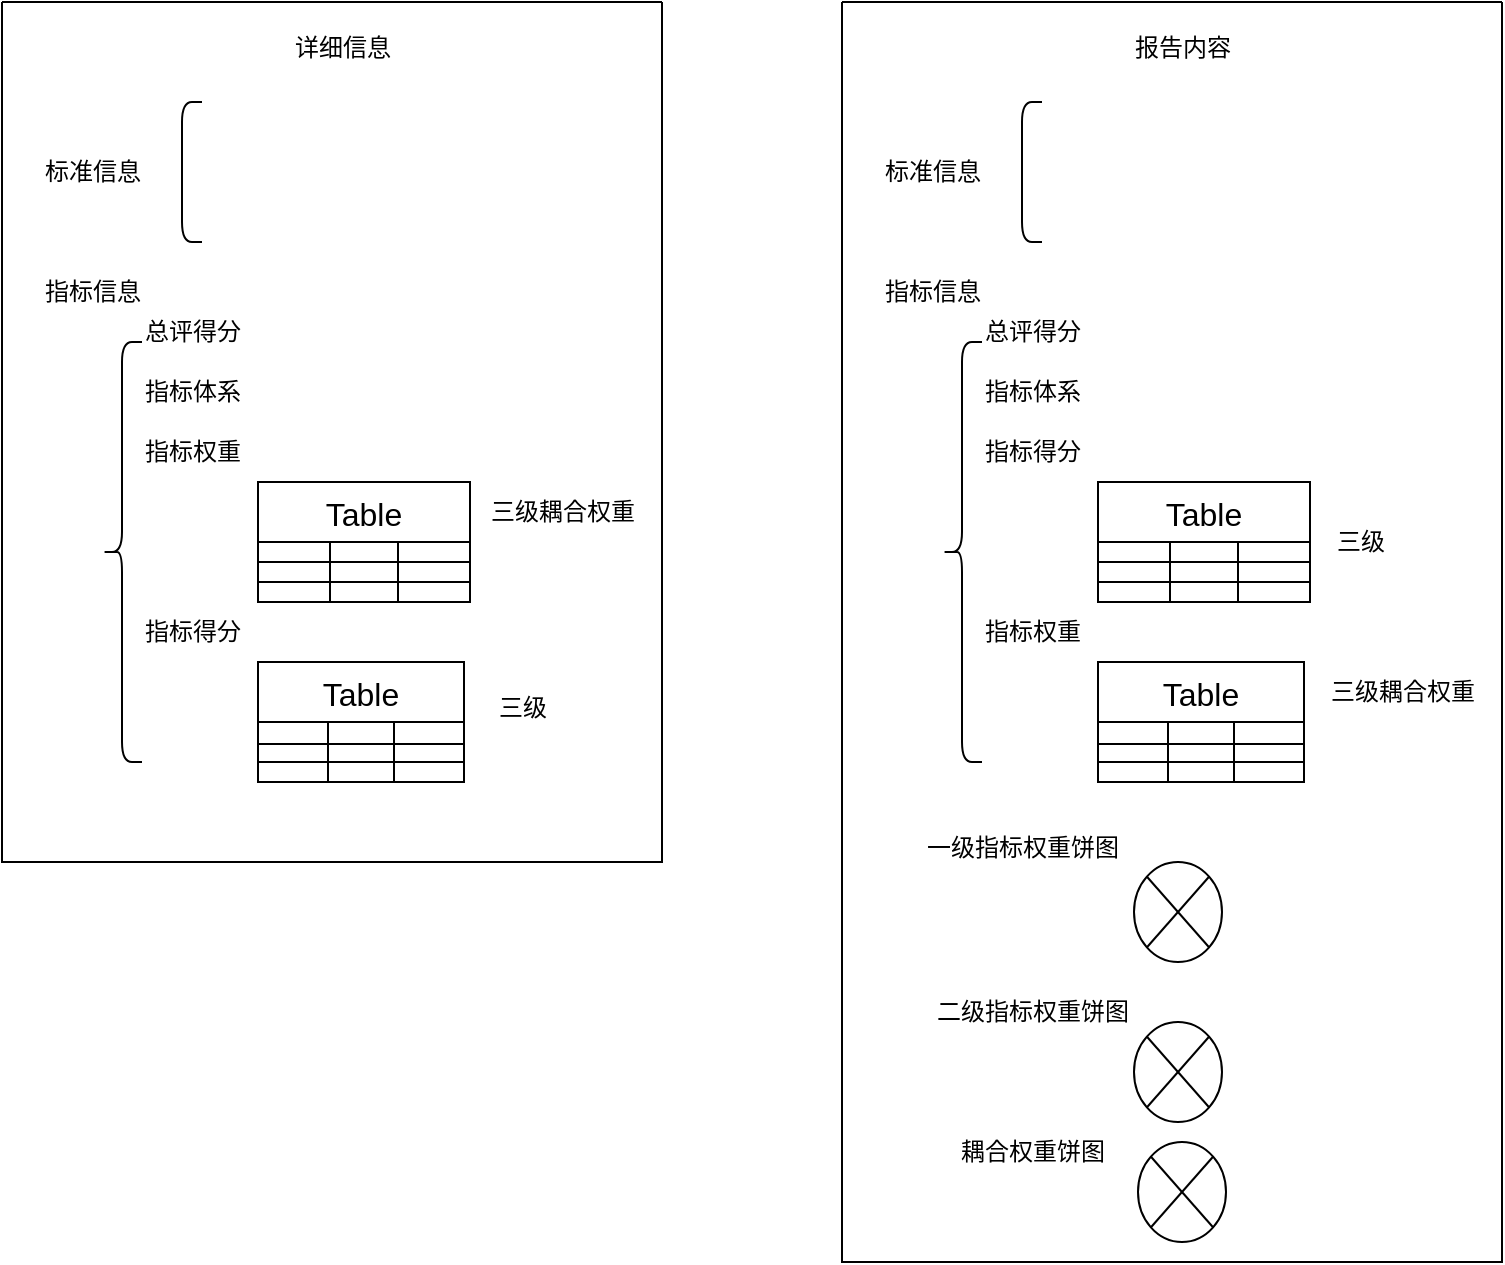 <mxfile version="24.7.1" type="github">
  <diagram name="第 1 页" id="54DMhBAdJsvp6dHajpUP">
    <mxGraphModel dx="1290" dy="541" grid="1" gridSize="10" guides="1" tooltips="1" connect="1" arrows="1" fold="1" page="1" pageScale="1" pageWidth="827" pageHeight="1169" math="0" shadow="0">
      <root>
        <mxCell id="0" />
        <mxCell id="1" parent="0" />
        <mxCell id="b9Zt9LoIyYziU5IH4zG4-35" value="" style="swimlane;startSize=0;" vertex="1" parent="1">
          <mxGeometry x="110" y="270" width="330" height="430" as="geometry" />
        </mxCell>
        <mxCell id="b9Zt9LoIyYziU5IH4zG4-36" value="指标权重" style="text;html=1;align=center;verticalAlign=middle;resizable=0;points=[];autosize=1;strokeColor=none;fillColor=none;" vertex="1" parent="b9Zt9LoIyYziU5IH4zG4-35">
          <mxGeometry x="60" y="210" width="70" height="30" as="geometry" />
        </mxCell>
        <mxCell id="b9Zt9LoIyYziU5IH4zG4-37" value="指标得分" style="text;html=1;align=center;verticalAlign=middle;resizable=0;points=[];autosize=1;strokeColor=none;fillColor=none;" vertex="1" parent="b9Zt9LoIyYziU5IH4zG4-35">
          <mxGeometry x="60" y="300" width="70" height="30" as="geometry" />
        </mxCell>
        <mxCell id="b9Zt9LoIyYziU5IH4zG4-38" value="指标体系" style="text;html=1;align=center;verticalAlign=middle;resizable=0;points=[];autosize=1;strokeColor=none;fillColor=none;" vertex="1" parent="b9Zt9LoIyYziU5IH4zG4-35">
          <mxGeometry x="60" y="180" width="70" height="30" as="geometry" />
        </mxCell>
        <mxCell id="b9Zt9LoIyYziU5IH4zG4-39" value="标准信息" style="text;html=1;align=center;verticalAlign=middle;resizable=0;points=[];autosize=1;strokeColor=none;fillColor=none;" vertex="1" parent="b9Zt9LoIyYziU5IH4zG4-35">
          <mxGeometry x="10" y="70" width="70" height="30" as="geometry" />
        </mxCell>
        <mxCell id="b9Zt9LoIyYziU5IH4zG4-40" value="详细信息" style="text;html=1;align=center;verticalAlign=middle;resizable=0;points=[];autosize=1;strokeColor=none;fillColor=none;" vertex="1" parent="b9Zt9LoIyYziU5IH4zG4-35">
          <mxGeometry x="135" y="8" width="70" height="30" as="geometry" />
        </mxCell>
        <mxCell id="b9Zt9LoIyYziU5IH4zG4-41" value="指标信息" style="text;html=1;align=center;verticalAlign=middle;resizable=0;points=[];autosize=1;strokeColor=none;fillColor=none;" vertex="1" parent="b9Zt9LoIyYziU5IH4zG4-35">
          <mxGeometry x="10" y="130" width="70" height="30" as="geometry" />
        </mxCell>
        <mxCell id="b9Zt9LoIyYziU5IH4zG4-42" value="Table" style="shape=table;startSize=30;container=1;collapsible=0;childLayout=tableLayout;strokeColor=default;fontSize=16;" vertex="1" parent="b9Zt9LoIyYziU5IH4zG4-35">
          <mxGeometry x="128" y="330" width="103" height="60" as="geometry" />
        </mxCell>
        <mxCell id="b9Zt9LoIyYziU5IH4zG4-43" value="" style="shape=tableRow;horizontal=0;startSize=0;swimlaneHead=0;swimlaneBody=0;strokeColor=inherit;top=0;left=0;bottom=0;right=0;collapsible=0;dropTarget=0;fillColor=none;points=[[0,0.5],[1,0.5]];portConstraint=eastwest;fontSize=16;" vertex="1" parent="b9Zt9LoIyYziU5IH4zG4-42">
          <mxGeometry y="30" width="103" height="11" as="geometry" />
        </mxCell>
        <mxCell id="b9Zt9LoIyYziU5IH4zG4-44" value="" style="shape=partialRectangle;html=1;whiteSpace=wrap;connectable=0;strokeColor=inherit;overflow=hidden;fillColor=none;top=0;left=0;bottom=0;right=0;pointerEvents=1;fontSize=16;" vertex="1" parent="b9Zt9LoIyYziU5IH4zG4-43">
          <mxGeometry width="35" height="11" as="geometry">
            <mxRectangle width="35" height="11" as="alternateBounds" />
          </mxGeometry>
        </mxCell>
        <mxCell id="b9Zt9LoIyYziU5IH4zG4-45" value="" style="shape=partialRectangle;html=1;whiteSpace=wrap;connectable=0;strokeColor=inherit;overflow=hidden;fillColor=none;top=0;left=0;bottom=0;right=0;pointerEvents=1;fontSize=16;" vertex="1" parent="b9Zt9LoIyYziU5IH4zG4-43">
          <mxGeometry x="35" width="33" height="11" as="geometry">
            <mxRectangle width="33" height="11" as="alternateBounds" />
          </mxGeometry>
        </mxCell>
        <mxCell id="b9Zt9LoIyYziU5IH4zG4-46" value="" style="shape=partialRectangle;html=1;whiteSpace=wrap;connectable=0;strokeColor=inherit;overflow=hidden;fillColor=none;top=0;left=0;bottom=0;right=0;pointerEvents=1;fontSize=16;" vertex="1" parent="b9Zt9LoIyYziU5IH4zG4-43">
          <mxGeometry x="68" width="35" height="11" as="geometry">
            <mxRectangle width="35" height="11" as="alternateBounds" />
          </mxGeometry>
        </mxCell>
        <mxCell id="b9Zt9LoIyYziU5IH4zG4-47" value="" style="shape=tableRow;horizontal=0;startSize=0;swimlaneHead=0;swimlaneBody=0;strokeColor=inherit;top=0;left=0;bottom=0;right=0;collapsible=0;dropTarget=0;fillColor=none;points=[[0,0.5],[1,0.5]];portConstraint=eastwest;fontSize=16;" vertex="1" parent="b9Zt9LoIyYziU5IH4zG4-42">
          <mxGeometry y="41" width="103" height="9" as="geometry" />
        </mxCell>
        <mxCell id="b9Zt9LoIyYziU5IH4zG4-48" value="" style="shape=partialRectangle;html=1;whiteSpace=wrap;connectable=0;strokeColor=inherit;overflow=hidden;fillColor=none;top=0;left=0;bottom=0;right=0;pointerEvents=1;fontSize=16;" vertex="1" parent="b9Zt9LoIyYziU5IH4zG4-47">
          <mxGeometry width="35" height="9" as="geometry">
            <mxRectangle width="35" height="9" as="alternateBounds" />
          </mxGeometry>
        </mxCell>
        <mxCell id="b9Zt9LoIyYziU5IH4zG4-49" value="" style="shape=partialRectangle;html=1;whiteSpace=wrap;connectable=0;strokeColor=inherit;overflow=hidden;fillColor=none;top=0;left=0;bottom=0;right=0;pointerEvents=1;fontSize=16;" vertex="1" parent="b9Zt9LoIyYziU5IH4zG4-47">
          <mxGeometry x="35" width="33" height="9" as="geometry">
            <mxRectangle width="33" height="9" as="alternateBounds" />
          </mxGeometry>
        </mxCell>
        <mxCell id="b9Zt9LoIyYziU5IH4zG4-50" value="" style="shape=partialRectangle;html=1;whiteSpace=wrap;connectable=0;strokeColor=inherit;overflow=hidden;fillColor=none;top=0;left=0;bottom=0;right=0;pointerEvents=1;fontSize=16;" vertex="1" parent="b9Zt9LoIyYziU5IH4zG4-47">
          <mxGeometry x="68" width="35" height="9" as="geometry">
            <mxRectangle width="35" height="9" as="alternateBounds" />
          </mxGeometry>
        </mxCell>
        <mxCell id="b9Zt9LoIyYziU5IH4zG4-51" value="" style="shape=tableRow;horizontal=0;startSize=0;swimlaneHead=0;swimlaneBody=0;strokeColor=inherit;top=0;left=0;bottom=0;right=0;collapsible=0;dropTarget=0;fillColor=none;points=[[0,0.5],[1,0.5]];portConstraint=eastwest;fontSize=16;" vertex="1" parent="b9Zt9LoIyYziU5IH4zG4-42">
          <mxGeometry y="50" width="103" height="10" as="geometry" />
        </mxCell>
        <mxCell id="b9Zt9LoIyYziU5IH4zG4-52" value="" style="shape=partialRectangle;html=1;whiteSpace=wrap;connectable=0;strokeColor=inherit;overflow=hidden;fillColor=none;top=0;left=0;bottom=0;right=0;pointerEvents=1;fontSize=16;" vertex="1" parent="b9Zt9LoIyYziU5IH4zG4-51">
          <mxGeometry width="35" height="10" as="geometry">
            <mxRectangle width="35" height="10" as="alternateBounds" />
          </mxGeometry>
        </mxCell>
        <mxCell id="b9Zt9LoIyYziU5IH4zG4-53" value="" style="shape=partialRectangle;html=1;whiteSpace=wrap;connectable=0;strokeColor=inherit;overflow=hidden;fillColor=none;top=0;left=0;bottom=0;right=0;pointerEvents=1;fontSize=16;" vertex="1" parent="b9Zt9LoIyYziU5IH4zG4-51">
          <mxGeometry x="35" width="33" height="10" as="geometry">
            <mxRectangle width="33" height="10" as="alternateBounds" />
          </mxGeometry>
        </mxCell>
        <mxCell id="b9Zt9LoIyYziU5IH4zG4-54" value="" style="shape=partialRectangle;html=1;whiteSpace=wrap;connectable=0;strokeColor=inherit;overflow=hidden;fillColor=none;top=0;left=0;bottom=0;right=0;pointerEvents=1;fontSize=16;" vertex="1" parent="b9Zt9LoIyYziU5IH4zG4-51">
          <mxGeometry x="68" width="35" height="10" as="geometry">
            <mxRectangle width="35" height="10" as="alternateBounds" />
          </mxGeometry>
        </mxCell>
        <mxCell id="b9Zt9LoIyYziU5IH4zG4-55" value="Table" style="shape=table;startSize=30;container=1;collapsible=0;childLayout=tableLayout;strokeColor=default;fontSize=16;" vertex="1" parent="b9Zt9LoIyYziU5IH4zG4-35">
          <mxGeometry x="128" y="240" width="106" height="60" as="geometry" />
        </mxCell>
        <mxCell id="b9Zt9LoIyYziU5IH4zG4-56" value="" style="shape=tableRow;horizontal=0;startSize=0;swimlaneHead=0;swimlaneBody=0;strokeColor=inherit;top=0;left=0;bottom=0;right=0;collapsible=0;dropTarget=0;fillColor=none;points=[[0,0.5],[1,0.5]];portConstraint=eastwest;fontSize=16;" vertex="1" parent="b9Zt9LoIyYziU5IH4zG4-55">
          <mxGeometry y="30" width="106" height="10" as="geometry" />
        </mxCell>
        <mxCell id="b9Zt9LoIyYziU5IH4zG4-57" value="" style="shape=partialRectangle;html=1;whiteSpace=wrap;connectable=0;strokeColor=inherit;overflow=hidden;fillColor=none;top=0;left=0;bottom=0;right=0;pointerEvents=1;fontSize=16;" vertex="1" parent="b9Zt9LoIyYziU5IH4zG4-56">
          <mxGeometry width="36" height="10" as="geometry">
            <mxRectangle width="36" height="10" as="alternateBounds" />
          </mxGeometry>
        </mxCell>
        <mxCell id="b9Zt9LoIyYziU5IH4zG4-58" value="" style="shape=partialRectangle;html=1;whiteSpace=wrap;connectable=0;strokeColor=inherit;overflow=hidden;fillColor=none;top=0;left=0;bottom=0;right=0;pointerEvents=1;fontSize=16;" vertex="1" parent="b9Zt9LoIyYziU5IH4zG4-56">
          <mxGeometry x="36" width="34" height="10" as="geometry">
            <mxRectangle width="34" height="10" as="alternateBounds" />
          </mxGeometry>
        </mxCell>
        <mxCell id="b9Zt9LoIyYziU5IH4zG4-59" value="" style="shape=partialRectangle;html=1;whiteSpace=wrap;connectable=0;strokeColor=inherit;overflow=hidden;fillColor=none;top=0;left=0;bottom=0;right=0;pointerEvents=1;fontSize=16;" vertex="1" parent="b9Zt9LoIyYziU5IH4zG4-56">
          <mxGeometry x="70" width="36" height="10" as="geometry">
            <mxRectangle width="36" height="10" as="alternateBounds" />
          </mxGeometry>
        </mxCell>
        <mxCell id="b9Zt9LoIyYziU5IH4zG4-60" value="" style="shape=tableRow;horizontal=0;startSize=0;swimlaneHead=0;swimlaneBody=0;strokeColor=inherit;top=0;left=0;bottom=0;right=0;collapsible=0;dropTarget=0;fillColor=none;points=[[0,0.5],[1,0.5]];portConstraint=eastwest;fontSize=16;" vertex="1" parent="b9Zt9LoIyYziU5IH4zG4-55">
          <mxGeometry y="40" width="106" height="10" as="geometry" />
        </mxCell>
        <mxCell id="b9Zt9LoIyYziU5IH4zG4-61" value="" style="shape=partialRectangle;html=1;whiteSpace=wrap;connectable=0;strokeColor=inherit;overflow=hidden;fillColor=none;top=0;left=0;bottom=0;right=0;pointerEvents=1;fontSize=16;" vertex="1" parent="b9Zt9LoIyYziU5IH4zG4-60">
          <mxGeometry width="36" height="10" as="geometry">
            <mxRectangle width="36" height="10" as="alternateBounds" />
          </mxGeometry>
        </mxCell>
        <mxCell id="b9Zt9LoIyYziU5IH4zG4-62" value="" style="shape=partialRectangle;html=1;whiteSpace=wrap;connectable=0;strokeColor=inherit;overflow=hidden;fillColor=none;top=0;left=0;bottom=0;right=0;pointerEvents=1;fontSize=16;" vertex="1" parent="b9Zt9LoIyYziU5IH4zG4-60">
          <mxGeometry x="36" width="34" height="10" as="geometry">
            <mxRectangle width="34" height="10" as="alternateBounds" />
          </mxGeometry>
        </mxCell>
        <mxCell id="b9Zt9LoIyYziU5IH4zG4-63" value="" style="shape=partialRectangle;html=1;whiteSpace=wrap;connectable=0;strokeColor=inherit;overflow=hidden;fillColor=none;top=0;left=0;bottom=0;right=0;pointerEvents=1;fontSize=16;" vertex="1" parent="b9Zt9LoIyYziU5IH4zG4-60">
          <mxGeometry x="70" width="36" height="10" as="geometry">
            <mxRectangle width="36" height="10" as="alternateBounds" />
          </mxGeometry>
        </mxCell>
        <mxCell id="b9Zt9LoIyYziU5IH4zG4-64" value="" style="shape=tableRow;horizontal=0;startSize=0;swimlaneHead=0;swimlaneBody=0;strokeColor=inherit;top=0;left=0;bottom=0;right=0;collapsible=0;dropTarget=0;fillColor=none;points=[[0,0.5],[1,0.5]];portConstraint=eastwest;fontSize=16;" vertex="1" parent="b9Zt9LoIyYziU5IH4zG4-55">
          <mxGeometry y="50" width="106" height="10" as="geometry" />
        </mxCell>
        <mxCell id="b9Zt9LoIyYziU5IH4zG4-65" value="" style="shape=partialRectangle;html=1;whiteSpace=wrap;connectable=0;strokeColor=inherit;overflow=hidden;fillColor=none;top=0;left=0;bottom=0;right=0;pointerEvents=1;fontSize=16;" vertex="1" parent="b9Zt9LoIyYziU5IH4zG4-64">
          <mxGeometry width="36" height="10" as="geometry">
            <mxRectangle width="36" height="10" as="alternateBounds" />
          </mxGeometry>
        </mxCell>
        <mxCell id="b9Zt9LoIyYziU5IH4zG4-66" value="" style="shape=partialRectangle;html=1;whiteSpace=wrap;connectable=0;strokeColor=inherit;overflow=hidden;fillColor=none;top=0;left=0;bottom=0;right=0;pointerEvents=1;fontSize=16;" vertex="1" parent="b9Zt9LoIyYziU5IH4zG4-64">
          <mxGeometry x="36" width="34" height="10" as="geometry">
            <mxRectangle width="34" height="10" as="alternateBounds" />
          </mxGeometry>
        </mxCell>
        <mxCell id="b9Zt9LoIyYziU5IH4zG4-67" value="" style="shape=partialRectangle;html=1;whiteSpace=wrap;connectable=0;strokeColor=inherit;overflow=hidden;fillColor=none;top=0;left=0;bottom=0;right=0;pointerEvents=1;fontSize=16;" vertex="1" parent="b9Zt9LoIyYziU5IH4zG4-64">
          <mxGeometry x="70" width="36" height="10" as="geometry">
            <mxRectangle width="36" height="10" as="alternateBounds" />
          </mxGeometry>
        </mxCell>
        <mxCell id="b9Zt9LoIyYziU5IH4zG4-68" value="" style="shape=curlyBracket;whiteSpace=wrap;html=1;rounded=1;labelPosition=left;verticalLabelPosition=middle;align=right;verticalAlign=middle;" vertex="1" parent="b9Zt9LoIyYziU5IH4zG4-35">
          <mxGeometry x="50" y="170" width="20" height="210" as="geometry" />
        </mxCell>
        <mxCell id="b9Zt9LoIyYziU5IH4zG4-69" value="" style="shape=curlyBracket;whiteSpace=wrap;html=1;rounded=1;labelPosition=left;verticalLabelPosition=middle;align=right;verticalAlign=middle;size=0;" vertex="1" parent="b9Zt9LoIyYziU5IH4zG4-35">
          <mxGeometry x="90" y="50" width="10" height="70" as="geometry" />
        </mxCell>
        <mxCell id="b9Zt9LoIyYziU5IH4zG4-70" value="总评得分" style="text;html=1;align=center;verticalAlign=middle;resizable=0;points=[];autosize=1;strokeColor=none;fillColor=none;" vertex="1" parent="b9Zt9LoIyYziU5IH4zG4-35">
          <mxGeometry x="60" y="150" width="70" height="30" as="geometry" />
        </mxCell>
        <mxCell id="b9Zt9LoIyYziU5IH4zG4-108" value="三级耦合权重" style="text;html=1;align=center;verticalAlign=middle;resizable=0;points=[];autosize=1;strokeColor=none;fillColor=none;" vertex="1" parent="b9Zt9LoIyYziU5IH4zG4-35">
          <mxGeometry x="230" y="240" width="100" height="30" as="geometry" />
        </mxCell>
        <mxCell id="b9Zt9LoIyYziU5IH4zG4-71" value="" style="swimlane;startSize=0;" vertex="1" parent="1">
          <mxGeometry x="530" y="270" width="330" height="630" as="geometry" />
        </mxCell>
        <mxCell id="b9Zt9LoIyYziU5IH4zG4-72" value="指标得分" style="text;html=1;align=center;verticalAlign=middle;resizable=0;points=[];autosize=1;strokeColor=none;fillColor=none;" vertex="1" parent="b9Zt9LoIyYziU5IH4zG4-71">
          <mxGeometry x="60" y="210" width="70" height="30" as="geometry" />
        </mxCell>
        <mxCell id="b9Zt9LoIyYziU5IH4zG4-73" value="指标权重" style="text;html=1;align=center;verticalAlign=middle;resizable=0;points=[];autosize=1;strokeColor=none;fillColor=none;" vertex="1" parent="b9Zt9LoIyYziU5IH4zG4-71">
          <mxGeometry x="60" y="300" width="70" height="30" as="geometry" />
        </mxCell>
        <mxCell id="b9Zt9LoIyYziU5IH4zG4-74" value="指标体系" style="text;html=1;align=center;verticalAlign=middle;resizable=0;points=[];autosize=1;strokeColor=none;fillColor=none;" vertex="1" parent="b9Zt9LoIyYziU5IH4zG4-71">
          <mxGeometry x="60" y="180" width="70" height="30" as="geometry" />
        </mxCell>
        <mxCell id="b9Zt9LoIyYziU5IH4zG4-75" value="标准信息" style="text;html=1;align=center;verticalAlign=middle;resizable=0;points=[];autosize=1;strokeColor=none;fillColor=none;" vertex="1" parent="b9Zt9LoIyYziU5IH4zG4-71">
          <mxGeometry x="10" y="70" width="70" height="30" as="geometry" />
        </mxCell>
        <mxCell id="b9Zt9LoIyYziU5IH4zG4-76" value="报告内容" style="text;html=1;align=center;verticalAlign=middle;resizable=0;points=[];autosize=1;strokeColor=none;fillColor=none;" vertex="1" parent="b9Zt9LoIyYziU5IH4zG4-71">
          <mxGeometry x="135" y="8" width="70" height="30" as="geometry" />
        </mxCell>
        <mxCell id="b9Zt9LoIyYziU5IH4zG4-77" value="指标信息" style="text;html=1;align=center;verticalAlign=middle;resizable=0;points=[];autosize=1;strokeColor=none;fillColor=none;" vertex="1" parent="b9Zt9LoIyYziU5IH4zG4-71">
          <mxGeometry x="10" y="130" width="70" height="30" as="geometry" />
        </mxCell>
        <mxCell id="b9Zt9LoIyYziU5IH4zG4-78" value="Table" style="shape=table;startSize=30;container=1;collapsible=0;childLayout=tableLayout;strokeColor=default;fontSize=16;" vertex="1" parent="b9Zt9LoIyYziU5IH4zG4-71">
          <mxGeometry x="128" y="330" width="103" height="60" as="geometry" />
        </mxCell>
        <mxCell id="b9Zt9LoIyYziU5IH4zG4-79" value="" style="shape=tableRow;horizontal=0;startSize=0;swimlaneHead=0;swimlaneBody=0;strokeColor=inherit;top=0;left=0;bottom=0;right=0;collapsible=0;dropTarget=0;fillColor=none;points=[[0,0.5],[1,0.5]];portConstraint=eastwest;fontSize=16;" vertex="1" parent="b9Zt9LoIyYziU5IH4zG4-78">
          <mxGeometry y="30" width="103" height="11" as="geometry" />
        </mxCell>
        <mxCell id="b9Zt9LoIyYziU5IH4zG4-80" value="" style="shape=partialRectangle;html=1;whiteSpace=wrap;connectable=0;strokeColor=inherit;overflow=hidden;fillColor=none;top=0;left=0;bottom=0;right=0;pointerEvents=1;fontSize=16;" vertex="1" parent="b9Zt9LoIyYziU5IH4zG4-79">
          <mxGeometry width="35" height="11" as="geometry">
            <mxRectangle width="35" height="11" as="alternateBounds" />
          </mxGeometry>
        </mxCell>
        <mxCell id="b9Zt9LoIyYziU5IH4zG4-81" value="" style="shape=partialRectangle;html=1;whiteSpace=wrap;connectable=0;strokeColor=inherit;overflow=hidden;fillColor=none;top=0;left=0;bottom=0;right=0;pointerEvents=1;fontSize=16;" vertex="1" parent="b9Zt9LoIyYziU5IH4zG4-79">
          <mxGeometry x="35" width="33" height="11" as="geometry">
            <mxRectangle width="33" height="11" as="alternateBounds" />
          </mxGeometry>
        </mxCell>
        <mxCell id="b9Zt9LoIyYziU5IH4zG4-82" value="" style="shape=partialRectangle;html=1;whiteSpace=wrap;connectable=0;strokeColor=inherit;overflow=hidden;fillColor=none;top=0;left=0;bottom=0;right=0;pointerEvents=1;fontSize=16;" vertex="1" parent="b9Zt9LoIyYziU5IH4zG4-79">
          <mxGeometry x="68" width="35" height="11" as="geometry">
            <mxRectangle width="35" height="11" as="alternateBounds" />
          </mxGeometry>
        </mxCell>
        <mxCell id="b9Zt9LoIyYziU5IH4zG4-83" value="" style="shape=tableRow;horizontal=0;startSize=0;swimlaneHead=0;swimlaneBody=0;strokeColor=inherit;top=0;left=0;bottom=0;right=0;collapsible=0;dropTarget=0;fillColor=none;points=[[0,0.5],[1,0.5]];portConstraint=eastwest;fontSize=16;" vertex="1" parent="b9Zt9LoIyYziU5IH4zG4-78">
          <mxGeometry y="41" width="103" height="9" as="geometry" />
        </mxCell>
        <mxCell id="b9Zt9LoIyYziU5IH4zG4-84" value="" style="shape=partialRectangle;html=1;whiteSpace=wrap;connectable=0;strokeColor=inherit;overflow=hidden;fillColor=none;top=0;left=0;bottom=0;right=0;pointerEvents=1;fontSize=16;" vertex="1" parent="b9Zt9LoIyYziU5IH4zG4-83">
          <mxGeometry width="35" height="9" as="geometry">
            <mxRectangle width="35" height="9" as="alternateBounds" />
          </mxGeometry>
        </mxCell>
        <mxCell id="b9Zt9LoIyYziU5IH4zG4-85" value="" style="shape=partialRectangle;html=1;whiteSpace=wrap;connectable=0;strokeColor=inherit;overflow=hidden;fillColor=none;top=0;left=0;bottom=0;right=0;pointerEvents=1;fontSize=16;" vertex="1" parent="b9Zt9LoIyYziU5IH4zG4-83">
          <mxGeometry x="35" width="33" height="9" as="geometry">
            <mxRectangle width="33" height="9" as="alternateBounds" />
          </mxGeometry>
        </mxCell>
        <mxCell id="b9Zt9LoIyYziU5IH4zG4-86" value="" style="shape=partialRectangle;html=1;whiteSpace=wrap;connectable=0;strokeColor=inherit;overflow=hidden;fillColor=none;top=0;left=0;bottom=0;right=0;pointerEvents=1;fontSize=16;" vertex="1" parent="b9Zt9LoIyYziU5IH4zG4-83">
          <mxGeometry x="68" width="35" height="9" as="geometry">
            <mxRectangle width="35" height="9" as="alternateBounds" />
          </mxGeometry>
        </mxCell>
        <mxCell id="b9Zt9LoIyYziU5IH4zG4-87" value="" style="shape=tableRow;horizontal=0;startSize=0;swimlaneHead=0;swimlaneBody=0;strokeColor=inherit;top=0;left=0;bottom=0;right=0;collapsible=0;dropTarget=0;fillColor=none;points=[[0,0.5],[1,0.5]];portConstraint=eastwest;fontSize=16;" vertex="1" parent="b9Zt9LoIyYziU5IH4zG4-78">
          <mxGeometry y="50" width="103" height="10" as="geometry" />
        </mxCell>
        <mxCell id="b9Zt9LoIyYziU5IH4zG4-88" value="" style="shape=partialRectangle;html=1;whiteSpace=wrap;connectable=0;strokeColor=inherit;overflow=hidden;fillColor=none;top=0;left=0;bottom=0;right=0;pointerEvents=1;fontSize=16;" vertex="1" parent="b9Zt9LoIyYziU5IH4zG4-87">
          <mxGeometry width="35" height="10" as="geometry">
            <mxRectangle width="35" height="10" as="alternateBounds" />
          </mxGeometry>
        </mxCell>
        <mxCell id="b9Zt9LoIyYziU5IH4zG4-89" value="" style="shape=partialRectangle;html=1;whiteSpace=wrap;connectable=0;strokeColor=inherit;overflow=hidden;fillColor=none;top=0;left=0;bottom=0;right=0;pointerEvents=1;fontSize=16;" vertex="1" parent="b9Zt9LoIyYziU5IH4zG4-87">
          <mxGeometry x="35" width="33" height="10" as="geometry">
            <mxRectangle width="33" height="10" as="alternateBounds" />
          </mxGeometry>
        </mxCell>
        <mxCell id="b9Zt9LoIyYziU5IH4zG4-90" value="" style="shape=partialRectangle;html=1;whiteSpace=wrap;connectable=0;strokeColor=inherit;overflow=hidden;fillColor=none;top=0;left=0;bottom=0;right=0;pointerEvents=1;fontSize=16;" vertex="1" parent="b9Zt9LoIyYziU5IH4zG4-87">
          <mxGeometry x="68" width="35" height="10" as="geometry">
            <mxRectangle width="35" height="10" as="alternateBounds" />
          </mxGeometry>
        </mxCell>
        <mxCell id="b9Zt9LoIyYziU5IH4zG4-91" value="Table" style="shape=table;startSize=30;container=1;collapsible=0;childLayout=tableLayout;strokeColor=default;fontSize=16;" vertex="1" parent="b9Zt9LoIyYziU5IH4zG4-71">
          <mxGeometry x="128" y="240" width="106" height="60" as="geometry" />
        </mxCell>
        <mxCell id="b9Zt9LoIyYziU5IH4zG4-92" value="" style="shape=tableRow;horizontal=0;startSize=0;swimlaneHead=0;swimlaneBody=0;strokeColor=inherit;top=0;left=0;bottom=0;right=0;collapsible=0;dropTarget=0;fillColor=none;points=[[0,0.5],[1,0.5]];portConstraint=eastwest;fontSize=16;" vertex="1" parent="b9Zt9LoIyYziU5IH4zG4-91">
          <mxGeometry y="30" width="106" height="10" as="geometry" />
        </mxCell>
        <mxCell id="b9Zt9LoIyYziU5IH4zG4-93" value="" style="shape=partialRectangle;html=1;whiteSpace=wrap;connectable=0;strokeColor=inherit;overflow=hidden;fillColor=none;top=0;left=0;bottom=0;right=0;pointerEvents=1;fontSize=16;" vertex="1" parent="b9Zt9LoIyYziU5IH4zG4-92">
          <mxGeometry width="36" height="10" as="geometry">
            <mxRectangle width="36" height="10" as="alternateBounds" />
          </mxGeometry>
        </mxCell>
        <mxCell id="b9Zt9LoIyYziU5IH4zG4-94" value="" style="shape=partialRectangle;html=1;whiteSpace=wrap;connectable=0;strokeColor=inherit;overflow=hidden;fillColor=none;top=0;left=0;bottom=0;right=0;pointerEvents=1;fontSize=16;" vertex="1" parent="b9Zt9LoIyYziU5IH4zG4-92">
          <mxGeometry x="36" width="34" height="10" as="geometry">
            <mxRectangle width="34" height="10" as="alternateBounds" />
          </mxGeometry>
        </mxCell>
        <mxCell id="b9Zt9LoIyYziU5IH4zG4-95" value="" style="shape=partialRectangle;html=1;whiteSpace=wrap;connectable=0;strokeColor=inherit;overflow=hidden;fillColor=none;top=0;left=0;bottom=0;right=0;pointerEvents=1;fontSize=16;" vertex="1" parent="b9Zt9LoIyYziU5IH4zG4-92">
          <mxGeometry x="70" width="36" height="10" as="geometry">
            <mxRectangle width="36" height="10" as="alternateBounds" />
          </mxGeometry>
        </mxCell>
        <mxCell id="b9Zt9LoIyYziU5IH4zG4-96" value="" style="shape=tableRow;horizontal=0;startSize=0;swimlaneHead=0;swimlaneBody=0;strokeColor=inherit;top=0;left=0;bottom=0;right=0;collapsible=0;dropTarget=0;fillColor=none;points=[[0,0.5],[1,0.5]];portConstraint=eastwest;fontSize=16;" vertex="1" parent="b9Zt9LoIyYziU5IH4zG4-91">
          <mxGeometry y="40" width="106" height="10" as="geometry" />
        </mxCell>
        <mxCell id="b9Zt9LoIyYziU5IH4zG4-97" value="" style="shape=partialRectangle;html=1;whiteSpace=wrap;connectable=0;strokeColor=inherit;overflow=hidden;fillColor=none;top=0;left=0;bottom=0;right=0;pointerEvents=1;fontSize=16;" vertex="1" parent="b9Zt9LoIyYziU5IH4zG4-96">
          <mxGeometry width="36" height="10" as="geometry">
            <mxRectangle width="36" height="10" as="alternateBounds" />
          </mxGeometry>
        </mxCell>
        <mxCell id="b9Zt9LoIyYziU5IH4zG4-98" value="" style="shape=partialRectangle;html=1;whiteSpace=wrap;connectable=0;strokeColor=inherit;overflow=hidden;fillColor=none;top=0;left=0;bottom=0;right=0;pointerEvents=1;fontSize=16;" vertex="1" parent="b9Zt9LoIyYziU5IH4zG4-96">
          <mxGeometry x="36" width="34" height="10" as="geometry">
            <mxRectangle width="34" height="10" as="alternateBounds" />
          </mxGeometry>
        </mxCell>
        <mxCell id="b9Zt9LoIyYziU5IH4zG4-99" value="" style="shape=partialRectangle;html=1;whiteSpace=wrap;connectable=0;strokeColor=inherit;overflow=hidden;fillColor=none;top=0;left=0;bottom=0;right=0;pointerEvents=1;fontSize=16;" vertex="1" parent="b9Zt9LoIyYziU5IH4zG4-96">
          <mxGeometry x="70" width="36" height="10" as="geometry">
            <mxRectangle width="36" height="10" as="alternateBounds" />
          </mxGeometry>
        </mxCell>
        <mxCell id="b9Zt9LoIyYziU5IH4zG4-100" value="" style="shape=tableRow;horizontal=0;startSize=0;swimlaneHead=0;swimlaneBody=0;strokeColor=inherit;top=0;left=0;bottom=0;right=0;collapsible=0;dropTarget=0;fillColor=none;points=[[0,0.5],[1,0.5]];portConstraint=eastwest;fontSize=16;" vertex="1" parent="b9Zt9LoIyYziU5IH4zG4-91">
          <mxGeometry y="50" width="106" height="10" as="geometry" />
        </mxCell>
        <mxCell id="b9Zt9LoIyYziU5IH4zG4-101" value="" style="shape=partialRectangle;html=1;whiteSpace=wrap;connectable=0;strokeColor=inherit;overflow=hidden;fillColor=none;top=0;left=0;bottom=0;right=0;pointerEvents=1;fontSize=16;" vertex="1" parent="b9Zt9LoIyYziU5IH4zG4-100">
          <mxGeometry width="36" height="10" as="geometry">
            <mxRectangle width="36" height="10" as="alternateBounds" />
          </mxGeometry>
        </mxCell>
        <mxCell id="b9Zt9LoIyYziU5IH4zG4-102" value="" style="shape=partialRectangle;html=1;whiteSpace=wrap;connectable=0;strokeColor=inherit;overflow=hidden;fillColor=none;top=0;left=0;bottom=0;right=0;pointerEvents=1;fontSize=16;" vertex="1" parent="b9Zt9LoIyYziU5IH4zG4-100">
          <mxGeometry x="36" width="34" height="10" as="geometry">
            <mxRectangle width="34" height="10" as="alternateBounds" />
          </mxGeometry>
        </mxCell>
        <mxCell id="b9Zt9LoIyYziU5IH4zG4-103" value="" style="shape=partialRectangle;html=1;whiteSpace=wrap;connectable=0;strokeColor=inherit;overflow=hidden;fillColor=none;top=0;left=0;bottom=0;right=0;pointerEvents=1;fontSize=16;" vertex="1" parent="b9Zt9LoIyYziU5IH4zG4-100">
          <mxGeometry x="70" width="36" height="10" as="geometry">
            <mxRectangle width="36" height="10" as="alternateBounds" />
          </mxGeometry>
        </mxCell>
        <mxCell id="b9Zt9LoIyYziU5IH4zG4-104" value="" style="shape=curlyBracket;whiteSpace=wrap;html=1;rounded=1;labelPosition=left;verticalLabelPosition=middle;align=right;verticalAlign=middle;" vertex="1" parent="b9Zt9LoIyYziU5IH4zG4-71">
          <mxGeometry x="50" y="170" width="20" height="210" as="geometry" />
        </mxCell>
        <mxCell id="b9Zt9LoIyYziU5IH4zG4-105" value="" style="shape=curlyBracket;whiteSpace=wrap;html=1;rounded=1;labelPosition=left;verticalLabelPosition=middle;align=right;verticalAlign=middle;size=0;" vertex="1" parent="b9Zt9LoIyYziU5IH4zG4-71">
          <mxGeometry x="90" y="50" width="10" height="70" as="geometry" />
        </mxCell>
        <mxCell id="b9Zt9LoIyYziU5IH4zG4-106" value="总评得分" style="text;html=1;align=center;verticalAlign=middle;resizable=0;points=[];autosize=1;strokeColor=none;fillColor=none;" vertex="1" parent="b9Zt9LoIyYziU5IH4zG4-71">
          <mxGeometry x="60" y="150" width="70" height="30" as="geometry" />
        </mxCell>
        <mxCell id="b9Zt9LoIyYziU5IH4zG4-109" value="三级耦合权重" style="text;html=1;align=center;verticalAlign=middle;resizable=0;points=[];autosize=1;strokeColor=none;fillColor=none;" vertex="1" parent="b9Zt9LoIyYziU5IH4zG4-71">
          <mxGeometry x="230" y="330" width="100" height="30" as="geometry" />
        </mxCell>
        <mxCell id="b9Zt9LoIyYziU5IH4zG4-110" value="" style="shape=sumEllipse;perimeter=ellipsePerimeter;whiteSpace=wrap;html=1;backgroundOutline=1;" vertex="1" parent="b9Zt9LoIyYziU5IH4zG4-71">
          <mxGeometry x="146" y="430" width="44" height="50" as="geometry" />
        </mxCell>
        <mxCell id="b9Zt9LoIyYziU5IH4zG4-112" value="二级指标权重饼图" style="text;html=1;align=center;verticalAlign=middle;resizable=0;points=[];autosize=1;strokeColor=none;fillColor=none;" vertex="1" parent="b9Zt9LoIyYziU5IH4zG4-71">
          <mxGeometry x="35" y="490" width="120" height="30" as="geometry" />
        </mxCell>
        <mxCell id="b9Zt9LoIyYziU5IH4zG4-113" value="耦合权重饼图" style="text;html=1;align=center;verticalAlign=middle;resizable=0;points=[];autosize=1;strokeColor=none;fillColor=none;" vertex="1" parent="b9Zt9LoIyYziU5IH4zG4-71">
          <mxGeometry x="45" y="560" width="100" height="30" as="geometry" />
        </mxCell>
        <mxCell id="b9Zt9LoIyYziU5IH4zG4-116" value="" style="shape=sumEllipse;perimeter=ellipsePerimeter;whiteSpace=wrap;html=1;backgroundOutline=1;" vertex="1" parent="b9Zt9LoIyYziU5IH4zG4-71">
          <mxGeometry x="146" y="510" width="44" height="50" as="geometry" />
        </mxCell>
        <mxCell id="b9Zt9LoIyYziU5IH4zG4-117" value="" style="shape=sumEllipse;perimeter=ellipsePerimeter;whiteSpace=wrap;html=1;backgroundOutline=1;" vertex="1" parent="b9Zt9LoIyYziU5IH4zG4-71">
          <mxGeometry x="148" y="570" width="44" height="50" as="geometry" />
        </mxCell>
        <mxCell id="b9Zt9LoIyYziU5IH4zG4-118" value="三级" style="text;html=1;align=center;verticalAlign=middle;resizable=0;points=[];autosize=1;strokeColor=none;fillColor=none;" vertex="1" parent="b9Zt9LoIyYziU5IH4zG4-71">
          <mxGeometry x="234" y="255" width="50" height="30" as="geometry" />
        </mxCell>
        <mxCell id="b9Zt9LoIyYziU5IH4zG4-107" value="三级" style="text;html=1;align=center;verticalAlign=middle;resizable=0;points=[];autosize=1;strokeColor=none;fillColor=none;" vertex="1" parent="1">
          <mxGeometry x="345" y="608" width="50" height="30" as="geometry" />
        </mxCell>
        <mxCell id="b9Zt9LoIyYziU5IH4zG4-111" value="一级指标权重饼图" style="text;html=1;align=center;verticalAlign=middle;resizable=0;points=[];autosize=1;strokeColor=none;fillColor=none;" vertex="1" parent="1">
          <mxGeometry x="560" y="678" width="120" height="30" as="geometry" />
        </mxCell>
      </root>
    </mxGraphModel>
  </diagram>
</mxfile>
